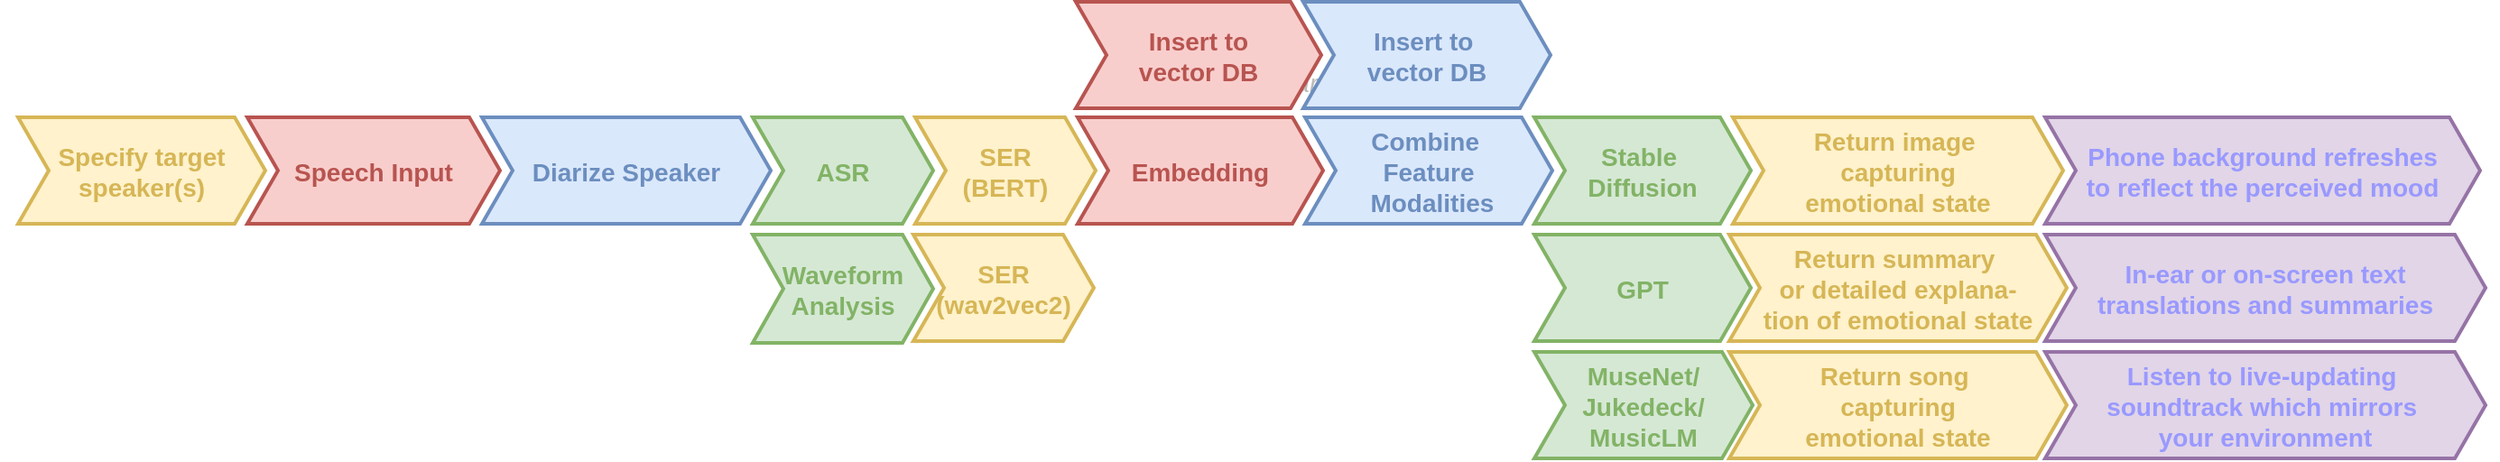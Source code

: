 <mxfile border="50" scale="3" compressed="false" locked="false" version="24.7.7">
  <diagram name="Blank" id="YmL12bMKpDGza6XwsDPr">
    <mxGraphModel dx="1466" dy="987" grid="0" gridSize="10" guides="1" tooltips="1" connect="1" arrows="1" fold="1" page="1" pageScale="1" pageWidth="827" pageHeight="1169" background="none" math="1" shadow="0">
      <root>
        <mxCell id="X5NqExCQtvZxIxQ7pmgY-0" />
        <mxCell id="1" parent="X5NqExCQtvZxIxQ7pmgY-0" />
        <mxCell id="NjAqU9Y5rHBkyYTPuW-a-1" value="Process Bar" style="swimlane;fontStyle=2;childLayout=stackLayout;horizontal=1;startSize=20;fillColor=none;horizontalStack=1;resizeParent=1;resizeParentMax=0;resizeLast=0;collapsible=0;marginBottom=0;swimlaneFillColor=none;strokeColor=none;fontFamily=Helvetica;fontSize=14;fontColor=#BABABA;points=[];verticalAlign=middle;stackBorder=10;stackSpacing=-10;resizable=1;" parent="1" vertex="1">
          <mxGeometry x="243" y="111" width="1384" height="99" as="geometry" />
        </mxCell>
        <mxCell id="bHArMrMlONKAML6liJyr-26" value="Specify target&#xa;speaker(s)" style="shape=step;perimeter=stepPerimeter;strokeColor=#D6B656;fontFamily=Helvetica;fontSize=14;fontColor=#D6B656;fillColor=#fff2cc;fixedSize=1;size=17;fontStyle=1;strokeWidth=2;spacingTop=0;points=[];" vertex="1" parent="NjAqU9Y5rHBkyYTPuW-a-1">
          <mxGeometry x="10" y="30" width="137" height="59" as="geometry" />
        </mxCell>
        <mxCell id="bHArMrMlONKAML6liJyr-25" value="Speech Input" style="shape=step;perimeter=stepPerimeter;strokeColor=#B85450;fontFamily=Helvetica;fontSize=14;fontColor=#B85450;fillColor=#f8cecc;fixedSize=1;size=17;fontStyle=1;strokeWidth=2;spacingTop=0;points=[];" vertex="1" parent="NjAqU9Y5rHBkyYTPuW-a-1">
          <mxGeometry x="137" y="30" width="140" height="59" as="geometry" />
        </mxCell>
        <mxCell id="bHArMrMlONKAML6liJyr-24" value="Diarize Speaker" style="shape=step;perimeter=stepPerimeter;strokeColor=#6C8EBF;fontFamily=Helvetica;fontSize=14;fontColor=#6C8EBF;fillColor=#dae8fc;fixedSize=1;size=17;fontStyle=1;strokeWidth=2;spacingTop=0;points=[];" vertex="1" parent="NjAqU9Y5rHBkyYTPuW-a-1">
          <mxGeometry x="267" y="30" width="160" height="59" as="geometry" />
        </mxCell>
        <mxCell id="NjAqU9Y5rHBkyYTPuW-a-3" value="ASR" style="shape=step;perimeter=stepPerimeter;strokeColor=#82B366;fontFamily=Helvetica;fontSize=14;fontColor=#82B366;fillColor=#d5e8d4;fixedSize=1;size=17;fontStyle=1;strokeWidth=2;spacingTop=0;points=[];" parent="NjAqU9Y5rHBkyYTPuW-a-1" vertex="1">
          <mxGeometry x="417" y="30" width="100" height="59" as="geometry" />
        </mxCell>
        <mxCell id="NjAqU9Y5rHBkyYTPuW-a-4" value="SER&#xa;(BERT)" style="shape=step;perimeter=stepPerimeter;strokeColor=#D6B656;fontFamily=Helvetica;fontSize=14;fontColor=#D6B656;fillColor=#fff2cc;fixedSize=1;size=17;fontStyle=1;strokeWidth=2;spacingTop=0;points=[];" parent="NjAqU9Y5rHBkyYTPuW-a-1" vertex="1">
          <mxGeometry x="507" y="30" width="100" height="59" as="geometry" />
        </mxCell>
        <mxCell id="NjAqU9Y5rHBkyYTPuW-a-5" value="Embedding" style="shape=step;perimeter=stepPerimeter;strokeColor=#B85450;fontFamily=Helvetica;fontSize=14;fontColor=#B85450;fillColor=#f8cecc;fixedSize=1;size=17;fontStyle=1;strokeWidth=2;spacingTop=0;points=[];" parent="NjAqU9Y5rHBkyYTPuW-a-1" vertex="1">
          <mxGeometry x="597" y="30" width="136" height="59" as="geometry" />
        </mxCell>
        <mxCell id="bHArMrMlONKAML6liJyr-2" value="Combine &#xa;Feature&#xa; Modalities" style="shape=step;perimeter=stepPerimeter;strokeColor=#6C8EBF;fontFamily=Helvetica;fontSize=14;fontColor=#6C8EBF;fillColor=#dae8fc;fixedSize=1;size=17;fontStyle=1;strokeWidth=2;spacingTop=0;points=[];" vertex="1" parent="NjAqU9Y5rHBkyYTPuW-a-1">
          <mxGeometry x="723" y="30" width="137" height="59" as="geometry" />
        </mxCell>
        <mxCell id="bHArMrMlONKAML6liJyr-4" value="Stable &#xa;Diffusion" style="shape=step;perimeter=stepPerimeter;strokeColor=#82B366;fontFamily=Helvetica;fontSize=14;fontColor=#82B366;fillColor=#d5e8d4;fixedSize=1;size=17;fontStyle=1;strokeWidth=2;spacingTop=0;points=[];" vertex="1" parent="NjAqU9Y5rHBkyYTPuW-a-1">
          <mxGeometry x="850" y="30" width="120" height="59" as="geometry" />
        </mxCell>
        <mxCell id="bHArMrMlONKAML6liJyr-7" value="Return image &#xa;capturing&#xa;emotional state" style="shape=step;perimeter=stepPerimeter;strokeColor=#D6B656;fontFamily=Helvetica;fontSize=14;fontColor=#D6B656;fillColor=#fff2cc;fixedSize=1;size=17;fontStyle=1;strokeWidth=2;spacingTop=0;points=[];" vertex="1" parent="NjAqU9Y5rHBkyYTPuW-a-1">
          <mxGeometry x="960" y="30" width="183" height="59" as="geometry" />
        </mxCell>
        <mxCell id="bHArMrMlONKAML6liJyr-11" value="Phone background refreshes&#xa;to reflect the perceived mood" style="shape=step;perimeter=stepPerimeter;strokeColor=#9673a6;fontFamily=Helvetica;fontSize=14;fillColor=#e1d5e7;fixedSize=1;size=17;fontStyle=1;strokeWidth=2;spacingTop=0;points=[];fontColor=#9999FF;" vertex="1" parent="NjAqU9Y5rHBkyYTPuW-a-1">
          <mxGeometry x="1133" y="30" width="241" height="59" as="geometry" />
        </mxCell>
        <mxCell id="bHArMrMlONKAML6liJyr-1" value="Waveform&#xa;Analysis" style="shape=step;perimeter=stepPerimeter;strokeColor=#82B366;fontFamily=Helvetica;fontSize=14;fontColor=#82B366;fillColor=#d5e8d4;fixedSize=1;size=17;fontStyle=1;strokeWidth=2;spacingTop=0;points=[];" vertex="1" parent="1">
          <mxGeometry x="660" y="206" width="100" height="60" as="geometry" />
        </mxCell>
        <mxCell id="bHArMrMlONKAML6liJyr-3" value="Insert to &#xa;vector DB" style="shape=step;perimeter=stepPerimeter;strokeColor=#6C8EBF;fontFamily=Helvetica;fontSize=14;fontColor=#6C8EBF;fillColor=#dae8fc;fixedSize=1;size=17;fontStyle=1;strokeWidth=2;spacingTop=0;points=[];" vertex="1" parent="1">
          <mxGeometry x="965" y="77" width="137" height="59" as="geometry" />
        </mxCell>
        <mxCell id="bHArMrMlONKAML6liJyr-5" value="GPT" style="shape=step;perimeter=stepPerimeter;strokeColor=#82B366;fontFamily=Helvetica;fontSize=14;fontColor=#82B366;fillColor=#d5e8d4;fixedSize=1;size=17;fontStyle=1;strokeWidth=2;spacingTop=0;points=[];" vertex="1" parent="1">
          <mxGeometry x="1093" y="206" width="120" height="59" as="geometry" />
        </mxCell>
        <mxCell id="bHArMrMlONKAML6liJyr-6" value="MuseNet/&#xa;Jukedeck/&#xa;MusicLM" style="shape=step;perimeter=stepPerimeter;strokeColor=#82B366;fontFamily=Helvetica;fontSize=14;fontColor=#82B366;fillColor=#d5e8d4;fixedSize=1;size=17;fontStyle=1;strokeWidth=2;spacingTop=0;points=[];" vertex="1" parent="1">
          <mxGeometry x="1093" y="271" width="121" height="59" as="geometry" />
        </mxCell>
        <mxCell id="bHArMrMlONKAML6liJyr-8" value="Return summary &#xa;or detailed explana-&#xa;tion of emotional state" style="shape=step;perimeter=stepPerimeter;strokeColor=#D6B656;fontFamily=Helvetica;fontSize=14;fontColor=#D6B656;fillColor=#fff2cc;fixedSize=1;size=17;fontStyle=1;strokeWidth=2;spacingTop=0;points=[];" vertex="1" parent="1">
          <mxGeometry x="1201" y="206" width="187" height="59" as="geometry" />
        </mxCell>
        <mxCell id="bHArMrMlONKAML6liJyr-9" value="Return song &#xa;capturing&#xa;emotional state" style="shape=step;perimeter=stepPerimeter;strokeColor=#D6B656;fontFamily=Helvetica;fontSize=14;fontColor=#D6B656;fillColor=#fff2cc;fixedSize=1;size=17;fontStyle=1;strokeWidth=2;spacingTop=0;points=[];" vertex="1" parent="1">
          <mxGeometry x="1201" y="271" width="187" height="59" as="geometry" />
        </mxCell>
        <mxCell id="bHArMrMlONKAML6liJyr-10" value="Listen to live-updating &#xa;soundtrack which mirrors &#xa;your environment" style="shape=step;perimeter=stepPerimeter;strokeColor=#9673a6;fontFamily=Helvetica;fontSize=14;fillColor=#e1d5e7;fixedSize=1;size=17;fontStyle=1;strokeWidth=2;spacingTop=0;points=[];fontColor=#9999FF;" vertex="1" parent="1">
          <mxGeometry x="1376" y="271" width="244" height="59" as="geometry" />
        </mxCell>
        <mxCell id="bHArMrMlONKAML6liJyr-23" value="In-ear or on-screen text&#xa;translations and summaries" style="shape=step;perimeter=stepPerimeter;strokeColor=#9673a6;fontFamily=Helvetica;fontSize=14;fillColor=#e1d5e7;fixedSize=1;size=17;fontStyle=1;strokeWidth=2;spacingTop=0;points=[];fontColor=#9999FF;" vertex="1" parent="1">
          <mxGeometry x="1376" y="206" width="244" height="59" as="geometry" />
        </mxCell>
        <mxCell id="bHArMrMlONKAML6liJyr-27" value="Insert to&#xa;vector DB" style="shape=step;perimeter=stepPerimeter;strokeColor=#B85450;fontFamily=Helvetica;fontSize=14;fontColor=#B85450;fillColor=#f8cecc;fixedSize=1;size=17;fontStyle=1;strokeWidth=2;spacingTop=0;points=[];" vertex="1" parent="1">
          <mxGeometry x="839" y="77" width="136" height="59" as="geometry" />
        </mxCell>
        <mxCell id="bHArMrMlONKAML6liJyr-28" value="SER&#xa;(wav2vec2)" style="shape=step;perimeter=stepPerimeter;strokeColor=#D6B656;fontFamily=Helvetica;fontSize=14;fontColor=#D6B656;fillColor=#fff2cc;fixedSize=1;size=17;fontStyle=1;strokeWidth=2;spacingTop=0;points=[];" vertex="1" parent="1">
          <mxGeometry x="749" y="206" width="100" height="59" as="geometry" />
        </mxCell>
      </root>
    </mxGraphModel>
  </diagram>
</mxfile>
